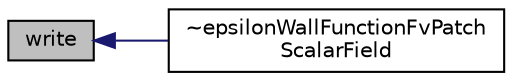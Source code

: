 digraph "write"
{
  bgcolor="transparent";
  edge [fontname="Helvetica",fontsize="10",labelfontname="Helvetica",labelfontsize="10"];
  node [fontname="Helvetica",fontsize="10",shape=record];
  rankdir="LR";
  Node1 [label="write",height=0.2,width=0.4,color="black", fillcolor="grey75", style="filled", fontcolor="black"];
  Node1 -> Node2 [dir="back",color="midnightblue",fontsize="10",style="solid",fontname="Helvetica"];
  Node2 [label="~epsilonWallFunctionFvPatch\lScalarField",height=0.2,width=0.4,color="black",URL="$a00661.html#a98881bea9b62755b180a80471c61424e",tooltip="Destructor. "];
}
